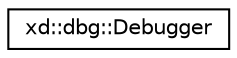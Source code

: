 digraph "Graphical Class Hierarchy"
{
  edge [fontname="Helvetica",fontsize="10",labelfontname="Helvetica",labelfontsize="10"];
  node [fontname="Helvetica",fontsize="10",shape=record];
  rankdir="LR";
  Node0 [label="xd::dbg::Debugger",height=0.2,width=0.4,color="black", fillcolor="white", style="filled",URL="$classxd_1_1dbg_1_1_debugger.html"];
}
